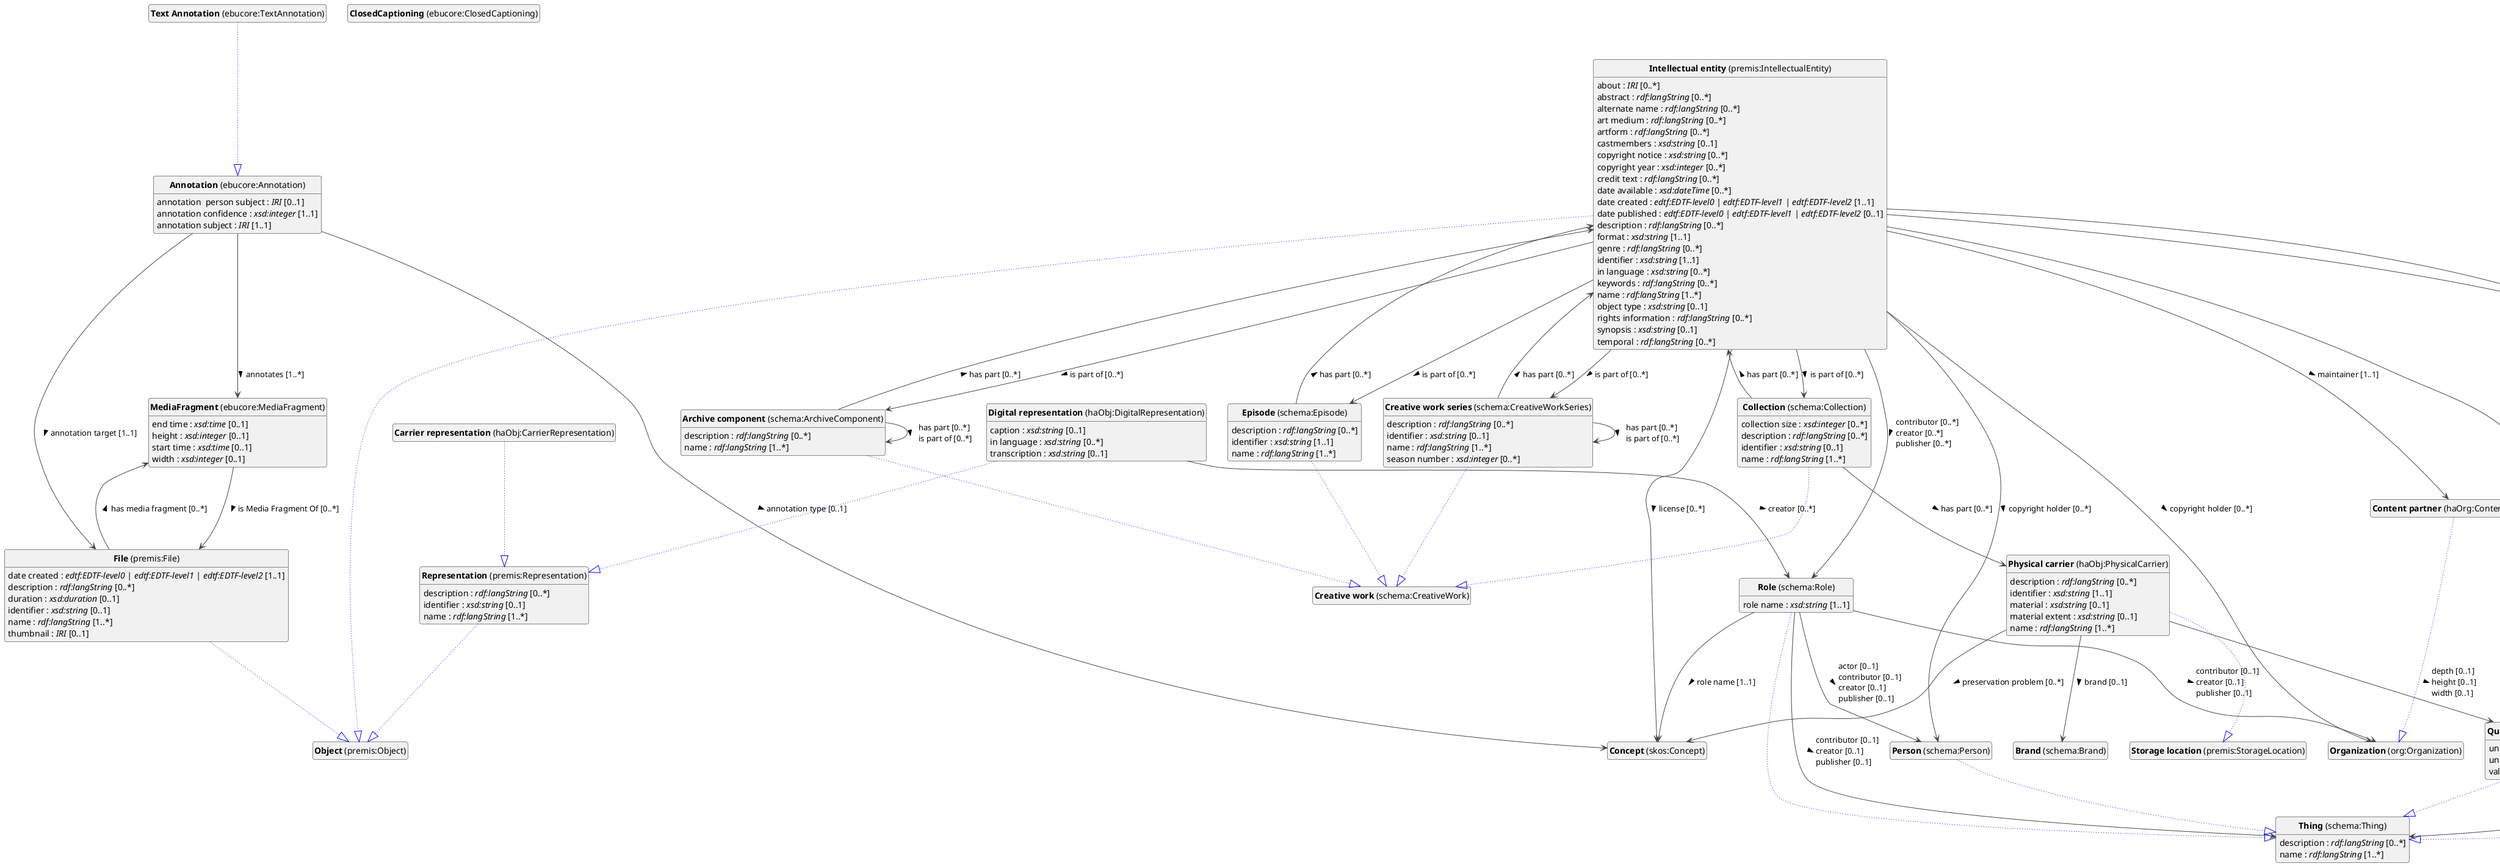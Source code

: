 @startuml
!theme vibrant
skinparam classFontSize 14
!define LIGHTORANGE
skinparam componentStyle uml2
skinparam wrapMessageWidth 1000
skinparam wrapWidth 1000
' skinparam ArrowColor #Maroon
' Remove shadows
skinparam shadowing false
'skinparam linetype polyline
skinparam ArrowMessageAlignment left
top to bottom direction


class "<b>MediaFragment</b> (ebucore:MediaFragment)" as ebucore_MediaFragment [[#ebucore%3AMediaFragment]]
class "<b>ClosedCaptioning</b> (ebucore:ClosedCaptioning)" as ebucore_ClosedCaptioning [[#ebucore%3AClosedCaptioning]]
class "<b>Brand</b> (schema:Brand)" as schema_Brand [[../../events/en#schema%3ABrand]]
class "<b>Annotation</b> (ebucore:Annotation)" as ebucore_Annotation [[#ebucore%3AAnnotation]]
class "<b>Archive component</b> (schema:ArchiveComponent)" as schema_ArchiveComponent [[#schema%3AArchiveComponent]]
class "<b>Creative work</b> (schema:CreativeWork)" as schema_CreativeWork [[#schema%3ACreativeWork]]
class "<b>Carrier representation</b> (haObj:CarrierRepresentation)" as haObj_CarrierRepresentation [[#haObj%3ACarrierRepresentation]]
class "<b>Representation</b> (premis:Representation)" as premis_Representation [[#premis%3ARepresentation]]
class "<b>Collection</b> (schema:Collection)" as schema_Collection [[#schema%3ACollection]]
class "<b>Creative work</b> (schema:CreativeWork)" as schema_CreativeWork [[#schema%3ACreativeWork]]
class "<b>Concept</b> (skos:Concept)" as skos_Concept [[../../terms/en#skos%3AConcept]]
class "<b>Content partner</b> (haOrg:ContentPartner)" as haOrg_ContentPartner [[../../organizations/en#haOrg%3AContentPartner]]
class "<b>Organization</b> (org:Organization)" as org_Organization [[#org%3AOrganization]]
class "<b>Creative work series</b> (schema:CreativeWorkSeries)" as schema_CreativeWorkSeries [[#schema%3ACreativeWorkSeries]]
class "<b>Creative work</b> (schema:CreativeWork)" as schema_CreativeWork [[#schema%3ACreativeWork]]
class "<b>Digital representation</b> (haObj:DigitalRepresentation)" as haObj_DigitalRepresentation [[#haObj%3ADigitalRepresentation]]
class "<b>Representation</b> (premis:Representation)" as premis_Representation [[#premis%3ARepresentation]]
class "<b>Episode</b> (schema:Episode)" as schema_Episode [[#schema%3AEpisode]]
class "<b>Creative work</b> (schema:CreativeWork)" as schema_CreativeWork [[#schema%3ACreativeWork]]
class "<b>File</b> (premis:File)" as premis_File [[#premis%3AFile]]
class "<b>Object</b> (premis:Object)" as premis_Object [[#premis%3AObject]]
class "<b>Intellectual entity</b> (premis:IntellectualEntity)" as premis_IntellectualEntity [[#premis%3AIntellectualEntity]]
class "<b>Object</b> (premis:Object)" as premis_Object [[#premis%3AObject]]
class "<b>Organization</b> (org:Organization)" as org_Organization [[../../organizations/en#org%3AOrganization]]
class "<b>Person</b> (schema:Person)" as schema_Person [[../../organizations/en#schema%3APerson]]
class "<b>Thing</b> (schema:Thing)" as schema_Thing [[#schema%3AThing]]
class "<b>Physical carrier</b> (haObj:PhysicalCarrier)" as haObj_PhysicalCarrier [[#haObj%3APhysicalCarrier]]
class "<b>Storage location</b> (premis:StorageLocation)" as premis_StorageLocation [[#premis%3AStorageLocation]]
class "<b>Place</b> (schema:Place)" as schema_Place [[#schema%3APlace]]
class "<b>Thing</b> (schema:Thing)" as schema_Thing [[#schema%3AThing]]
class "<b>Quantitative Value</b> (schema:QuantitativeValue)" as schema_QuantitativeValue [[#schema%3AQuantitativeValue]]
class "<b>Thing</b> (schema:Thing)" as schema_Thing [[#schema%3AThing]]
class "<b>Representation</b> (premis:Representation)" as premis_Representation [[#premis%3ARepresentation]]
class "<b>Object</b> (premis:Object)" as premis_Object [[#premis%3AObject]]
class "<b>Role</b> (schema:Role)" as schema_Role [[#schema%3ARole]]
class "<b>Thing</b> (schema:Thing)" as schema_Thing [[#schema%3AThing]]
class "<b>Text Annotation</b> (ebucore:TextAnnotation)" as ebucore_TextAnnotation [[#ebucore%3ATextAnnotation]]
class "<b>Annotation</b> (ebucore:Annotation)" as ebucore_Annotation [[#ebucore%3AAnnotation]]
class "<b>Thing</b> (schema:Thing)" as schema_Thing [[#schema%3AThing]]


ebucore_MediaFragment : end time : <i>xsd:time</i> [0..1]
ebucore_MediaFragment : height : <i>xsd:integer</i> [0..1]
ebucore_MediaFragment : region delimiter (x-axis) : <i>xsd:integer</i> [0..1]
ebucore_MediaFragment : region delimiter (y-axis) : <i>xsd:integer</i> [0..1]
ebucore_MediaFragment : start time : <i>xsd:time</i> [0..1]
ebucore_MediaFragment : width : <i>xsd:integer</i> [0..1]
ebucore_MediaFragment --> premis_File :is Media Fragment Of [0..*]  > 








ebucore_Annotation : annotation  person subject : <i>IRI</i> [0..1]
ebucore_Annotation : annotation confidence : <i>xsd:integer</i> [1..1]
ebucore_Annotation : annotation subject : <i>IRI</i> [1..1]

ebucore_Annotation --> ebucore_MediaFragment :annotates [1..*]  > 
ebucore_Annotation --> premis_File :annotation target [1..1]  > 
ebucore_Annotation --> skos_Concept :annotation type [0..1]  > 


schema_ArchiveComponent --|> schema_CreativeWork #blue;line.dotted;text:blue

schema_ArchiveComponent : description : <i>rdf:langString</i> [0..*]
schema_ArchiveComponent : name : <i>rdf:langString</i> [1..*]
schema_ArchiveComponent --> premis_IntellectualEntity :has part [0..*]  > 

schema_ArchiveComponent --> schema_ArchiveComponent :has part [0..*]  \lis part of [0..*]  > 

haObj_CarrierRepresentation --|> premis_Representation #blue;line.dotted;text:blue


schema_Collection --|> schema_CreativeWork #blue;line.dotted;text:blue

schema_Collection : collection size : <i>xsd:integer</i> [0..*]
schema_Collection : description : <i>rdf:langString</i> [0..*]
schema_Collection : identifier : <i>xsd:string</i> [0..1]
schema_Collection : name : <i>rdf:langString</i> [1..*]
schema_Collection --> haObj_PhysicalCarrier :has part [0..*]  > 
schema_Collection --> premis_IntellectualEntity :has part [0..*]  > 






haOrg_ContentPartner --|> org_Organization #blue;line.dotted;text:blue


schema_CreativeWorkSeries --|> schema_CreativeWork #blue;line.dotted;text:blue

schema_CreativeWorkSeries : description : <i>rdf:langString</i> [0..*]
schema_CreativeWorkSeries : identifier : <i>xsd:string</i> [0..1]
schema_CreativeWorkSeries : name : <i>rdf:langString</i> [1..*]
schema_CreativeWorkSeries : season number : <i>xsd:integer</i> [0..*]
schema_CreativeWorkSeries --> premis_IntellectualEntity :has part [0..*]  > 

schema_CreativeWorkSeries --> schema_CreativeWorkSeries :has part [0..*]  \lis part of [0..*]  > 



haObj_DigitalRepresentation --|> premis_Representation #blue;line.dotted;text:blue

haObj_DigitalRepresentation : caption : <i>xsd:string</i> [0..1]
haObj_DigitalRepresentation : in language : <i>xsd:string</i> [0..*]
haObj_DigitalRepresentation : transcription : <i>xsd:string</i> [0..1]
haObj_DigitalRepresentation --> schema_Role :creator [0..*]  > 


schema_Episode --|> schema_CreativeWork #blue;line.dotted;text:blue

schema_Episode : description : <i>rdf:langString</i> [0..*]
schema_Episode : identifier : <i>xsd:string</i> [1..1]
schema_Episode : name : <i>rdf:langString</i> [1..*]
schema_Episode --> premis_IntellectualEntity :has part [0..*]  > 



premis_File --|> premis_Object #blue;line.dotted;text:blue

premis_File : date created : <i>edtf:EDTF-level0 | edtf:EDTF-level1 | edtf:EDTF-level2</i> [1..1]
premis_File : description : <i>rdf:langString</i> [0..*]
premis_File : duration : <i>xsd:duration</i> [0..1]
premis_File : identifier : <i>xsd:string</i> [0..1]
premis_File : name : <i>rdf:langString</i> [1..*]
premis_File : thumbnail : <i>IRI</i> [0..1]

premis_File --> ebucore_MediaFragment :has media fragment [0..*]  > 







premis_IntellectualEntity --|> premis_Object #blue;line.dotted;text:blue

premis_IntellectualEntity : about : <i>IRI</i> [0..*]
premis_IntellectualEntity : abstract : <i>rdf:langString</i> [0..*]
premis_IntellectualEntity : alternate name : <i>rdf:langString</i> [0..*]
premis_IntellectualEntity : art medium : <i>rdf:langString</i> [0..*]
premis_IntellectualEntity : artform : <i>rdf:langString</i> [0..*]
premis_IntellectualEntity : castmembers : <i>xsd:string</i> [0..1]
premis_IntellectualEntity : copyright notice : <i>xsd:string</i> [0..*]
premis_IntellectualEntity : copyright year : <i>xsd:integer</i> [0..*]
premis_IntellectualEntity : credit text : <i>rdf:langString</i> [0..*]
premis_IntellectualEntity : date available : <i>xsd:dateTime</i> [0..*]
premis_IntellectualEntity : date created : <i>edtf:EDTF-level0 | edtf:EDTF-level1 | edtf:EDTF-level2</i> [1..1]
premis_IntellectualEntity : date published : <i>edtf:EDTF-level0 | edtf:EDTF-level1 | edtf:EDTF-level2</i> [0..1]
premis_IntellectualEntity : description : <i>rdf:langString</i> [0..*]
premis_IntellectualEntity : format : <i>xsd:string</i> [1..1]
premis_IntellectualEntity : genre : <i>rdf:langString</i> [0..*]
premis_IntellectualEntity : identifier : <i>xsd:string</i> [1..1]
premis_IntellectualEntity : in language : <i>xsd:string</i> [0..*]
premis_IntellectualEntity : keywords : <i>rdf:langString</i> [0..*]
premis_IntellectualEntity : name : <i>rdf:langString</i> [1..*]
premis_IntellectualEntity : object type : <i>xsd:string</i> [0..1]
premis_IntellectualEntity : rights information : <i>rdf:langString</i> [0..*]
premis_IntellectualEntity : synopsis : <i>xsd:string</i> [0..1]
premis_IntellectualEntity : temporal : <i>rdf:langString</i> [0..*]




premis_IntellectualEntity --> haOrg_ContentPartner :maintainer [1..1]  > 
premis_IntellectualEntity --> org_Organization :copyright holder [0..*]  > 

premis_IntellectualEntity --> schema_ArchiveComponent :is part of [0..*]  > 
premis_IntellectualEntity --> schema_Collection :is part of [0..*]  > 
premis_IntellectualEntity --> schema_CreativeWorkSeries :is part of [0..*]  > 
premis_IntellectualEntity --> schema_Episode :is part of [0..*]  > 
premis_IntellectualEntity --> schema_Person :copyright holder [0..*]  > 
premis_IntellectualEntity --> schema_Place :spatial [0..*]  > 
premis_IntellectualEntity --> schema_QuantitativeValue :depth [0..1]  \lheight [0..1]  \lwidth [0..1]  > 
premis_IntellectualEntity --> schema_Role :contributor [0..*]  \lcreator [0..*]  \lpublisher [0..*]  > 
premis_IntellectualEntity --> schema_Thing :copyright holder [0..*]  \lmentions [0..*]  > 
premis_IntellectualEntity --> skos_Concept :license [0..*]  > 






schema_Person --|> schema_Thing #blue;line.dotted;text:blue


haObj_PhysicalCarrier --|> premis_StorageLocation #blue;line.dotted;text:blue

haObj_PhysicalCarrier : description : <i>rdf:langString</i> [0..*]
haObj_PhysicalCarrier : identifier : <i>xsd:string</i> [1..1]
haObj_PhysicalCarrier : material : <i>xsd:string</i> [0..1]
haObj_PhysicalCarrier : material extent : <i>xsd:string</i> [0..1]
haObj_PhysicalCarrier : name : <i>rdf:langString</i> [1..*]

haObj_PhysicalCarrier --> schema_Brand :brand [0..1]  > 
haObj_PhysicalCarrier --> schema_QuantitativeValue :depth [0..1]  \lheight [0..1]  \lwidth [0..1]  > 
haObj_PhysicalCarrier --> skos_Concept :preservation problem [0..*]  > 


schema_Place --|> schema_Thing #blue;line.dotted;text:blue

schema_Place : description : <i>rdf:langString</i> [0..*]
schema_Place : name : <i>rdf:langString</i> [1..*]

schema_Place --> schema_Place :is contained in place [0..*]  > 

schema_QuantitativeValue --|> schema_Thing #blue;line.dotted;text:blue

schema_QuantitativeValue : unit code : <i>xsd:string</i> [1..1]
schema_QuantitativeValue : unit text : <i>xsd:string</i> [0..1]
schema_QuantitativeValue : value : <i>xsd:float</i> [1..1]



premis_Representation --|> premis_Object #blue;line.dotted;text:blue

premis_Representation : description : <i>rdf:langString</i> [0..*]
premis_Representation : identifier : <i>xsd:string</i> [0..1]
premis_Representation : name : <i>rdf:langString</i> [1..*]



schema_Role --|> schema_Thing #blue;line.dotted;text:blue

schema_Role : role name : <i>xsd:string</i> [1..1]
schema_Role --> org_Organization :contributor [0..1]  \lcreator [0..1]  \lpublisher [0..1]  > 
schema_Role --> schema_Person :actor [0..1]  \lcontributor [0..1]  \lcreator [0..1]  \lpublisher [0..1]  > 
schema_Role --> schema_Thing :contributor [0..1]  \lcreator [0..1]  \lpublisher [0..1]  > 
schema_Role --> skos_Concept :role name [1..1]  > 


ebucore_TextAnnotation --|> ebucore_Annotation #blue;line.dotted;text:blue



schema_Thing : description : <i>rdf:langString</i> [0..*]
schema_Thing : name : <i>rdf:langString</i> [1..*]



hide circle
hide methods
hide empty members
@enduml


